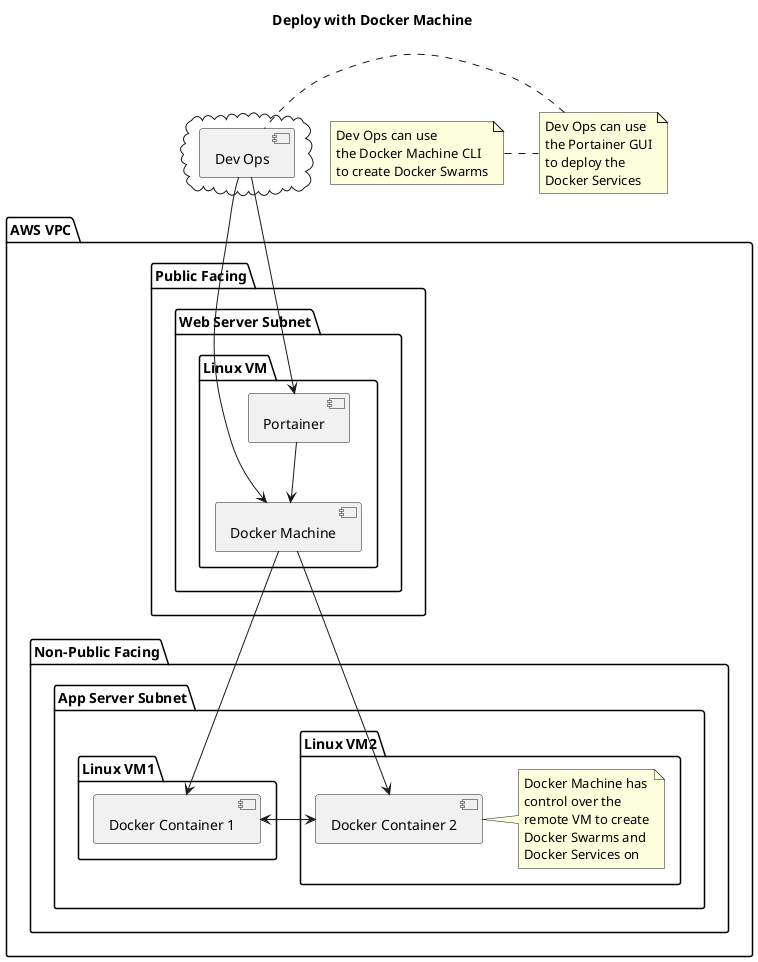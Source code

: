 @startuml

title Deploy with Docker Machine


package "AWS VPC" {
  folder "Non-Public Facing" {
    folder "App Server Subnet" {
       folder "Linux VM2" {
         [Docker Container 2]
          note right
            Docker Machine has
            control over the
            remote VM to create
            Docker Swarms and
            Docker Services on
          end note
       }
       folder "Linux VM1" {
         [Docker Container 1]
       }
    }
  }
  folder "Public Facing" {
    folder "Web Server Subnet" {
       folder "Linux VM" {
         [Docker Machine] --> [Docker Container 1]
         [Docker Machine] --> [Docker Container 2]
         [Portainer] --> [Docker Machine]
       }

    }
  }
}

cloud {
  [Dev Ops]
}

[Dev Ops] --> [Portainer]
note left
  Dev Ops can use
  the Portainer GUI
  to deploy the
  Docker Services
end note
[Dev Ops] --> [Docker Machine]
note left
  Dev Ops can use
  the Docker Machine CLI
  to create Docker Swarms
end note

[Docker Container 1] <-> [Docker Container 2]



@enduml